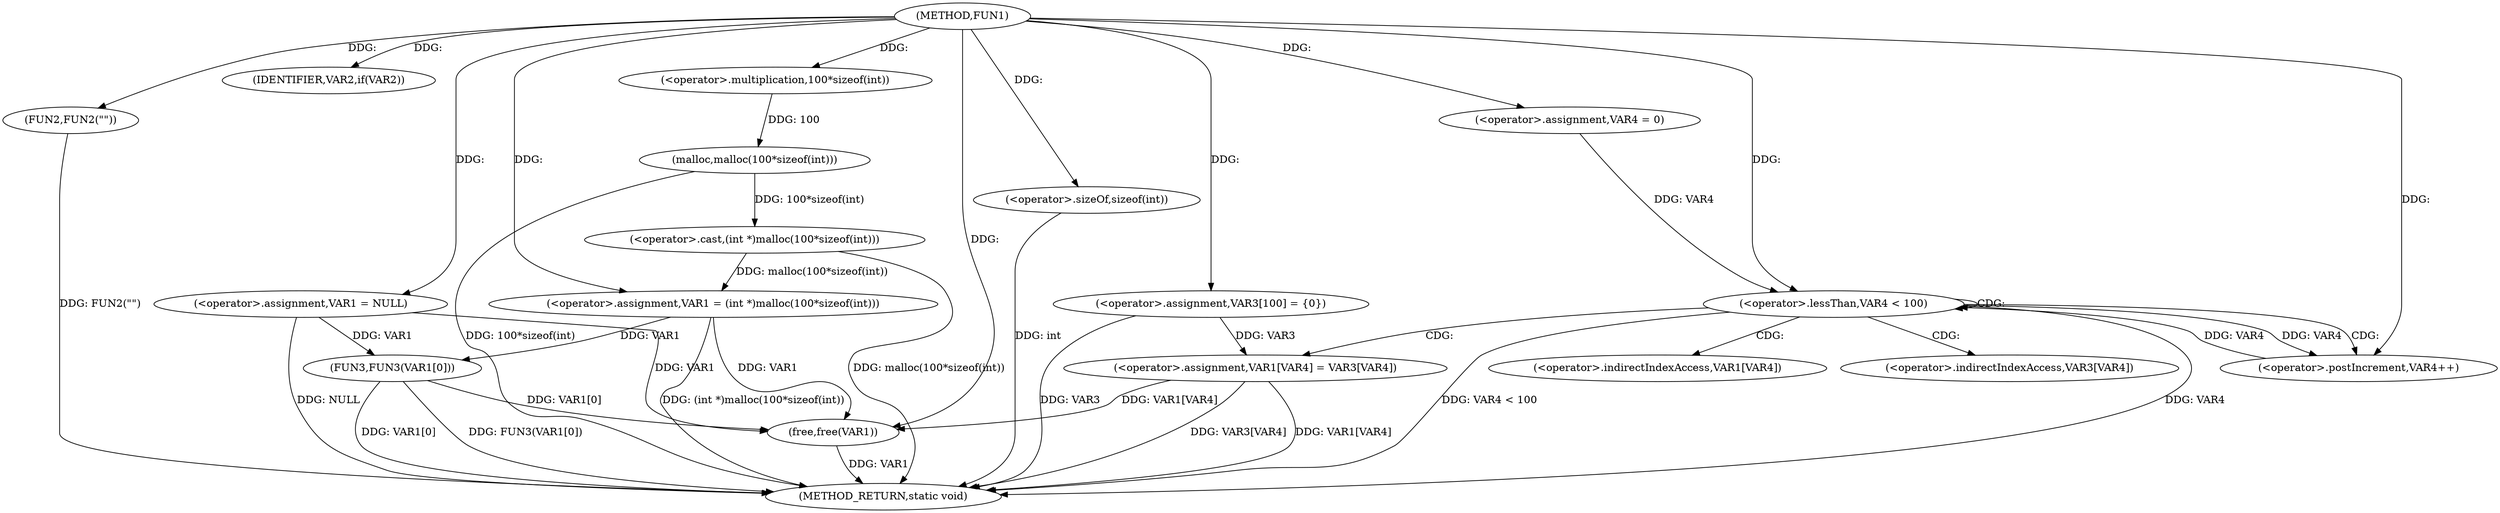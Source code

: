 digraph FUN1 {  
"1000100" [label = "(METHOD,FUN1)" ]
"1000151" [label = "(METHOD_RETURN,static void)" ]
"1000103" [label = "(<operator>.assignment,VAR1 = NULL)" ]
"1000107" [label = "(IDENTIFIER,VAR2,if(VAR2))" ]
"1000109" [label = "(FUN2,FUN2(\"\"))" ]
"1000113" [label = "(<operator>.assignment,VAR1 = (int *)malloc(100*sizeof(int)))" ]
"1000115" [label = "(<operator>.cast,(int *)malloc(100*sizeof(int)))" ]
"1000117" [label = "(malloc,malloc(100*sizeof(int)))" ]
"1000118" [label = "(<operator>.multiplication,100*sizeof(int))" ]
"1000120" [label = "(<operator>.sizeOf,sizeof(int))" ]
"1000124" [label = "(<operator>.assignment,VAR3[100] = {0})" ]
"1000129" [label = "(<operator>.assignment,VAR4 = 0)" ]
"1000132" [label = "(<operator>.lessThan,VAR4 < 100)" ]
"1000135" [label = "(<operator>.postIncrement,VAR4++)" ]
"1000138" [label = "(<operator>.assignment,VAR1[VAR4] = VAR3[VAR4])" ]
"1000145" [label = "(FUN3,FUN3(VAR1[0]))" ]
"1000149" [label = "(free,free(VAR1))" ]
"1000139" [label = "(<operator>.indirectIndexAccess,VAR1[VAR4])" ]
"1000142" [label = "(<operator>.indirectIndexAccess,VAR3[VAR4])" ]
  "1000115" -> "1000151"  [ label = "DDG: malloc(100*sizeof(int))"] 
  "1000138" -> "1000151"  [ label = "DDG: VAR3[VAR4]"] 
  "1000124" -> "1000151"  [ label = "DDG: VAR3"] 
  "1000103" -> "1000151"  [ label = "DDG: NULL"] 
  "1000117" -> "1000151"  [ label = "DDG: 100*sizeof(int)"] 
  "1000132" -> "1000151"  [ label = "DDG: VAR4"] 
  "1000145" -> "1000151"  [ label = "DDG: FUN3(VAR1[0])"] 
  "1000149" -> "1000151"  [ label = "DDG: VAR1"] 
  "1000145" -> "1000151"  [ label = "DDG: VAR1[0]"] 
  "1000109" -> "1000151"  [ label = "DDG: FUN2(\"\")"] 
  "1000132" -> "1000151"  [ label = "DDG: VAR4 < 100"] 
  "1000138" -> "1000151"  [ label = "DDG: VAR1[VAR4]"] 
  "1000113" -> "1000151"  [ label = "DDG: (int *)malloc(100*sizeof(int))"] 
  "1000120" -> "1000151"  [ label = "DDG: int"] 
  "1000100" -> "1000103"  [ label = "DDG: "] 
  "1000100" -> "1000107"  [ label = "DDG: "] 
  "1000100" -> "1000109"  [ label = "DDG: "] 
  "1000115" -> "1000113"  [ label = "DDG: malloc(100*sizeof(int))"] 
  "1000100" -> "1000113"  [ label = "DDG: "] 
  "1000117" -> "1000115"  [ label = "DDG: 100*sizeof(int)"] 
  "1000118" -> "1000117"  [ label = "DDG: 100"] 
  "1000100" -> "1000118"  [ label = "DDG: "] 
  "1000100" -> "1000120"  [ label = "DDG: "] 
  "1000100" -> "1000124"  [ label = "DDG: "] 
  "1000100" -> "1000129"  [ label = "DDG: "] 
  "1000129" -> "1000132"  [ label = "DDG: VAR4"] 
  "1000135" -> "1000132"  [ label = "DDG: VAR4"] 
  "1000100" -> "1000132"  [ label = "DDG: "] 
  "1000132" -> "1000135"  [ label = "DDG: VAR4"] 
  "1000100" -> "1000135"  [ label = "DDG: "] 
  "1000124" -> "1000138"  [ label = "DDG: VAR3"] 
  "1000103" -> "1000145"  [ label = "DDG: VAR1"] 
  "1000113" -> "1000145"  [ label = "DDG: VAR1"] 
  "1000103" -> "1000149"  [ label = "DDG: VAR1"] 
  "1000113" -> "1000149"  [ label = "DDG: VAR1"] 
  "1000138" -> "1000149"  [ label = "DDG: VAR1[VAR4]"] 
  "1000145" -> "1000149"  [ label = "DDG: VAR1[0]"] 
  "1000100" -> "1000149"  [ label = "DDG: "] 
  "1000132" -> "1000132"  [ label = "CDG: "] 
  "1000132" -> "1000142"  [ label = "CDG: "] 
  "1000132" -> "1000139"  [ label = "CDG: "] 
  "1000132" -> "1000135"  [ label = "CDG: "] 
  "1000132" -> "1000138"  [ label = "CDG: "] 
}
